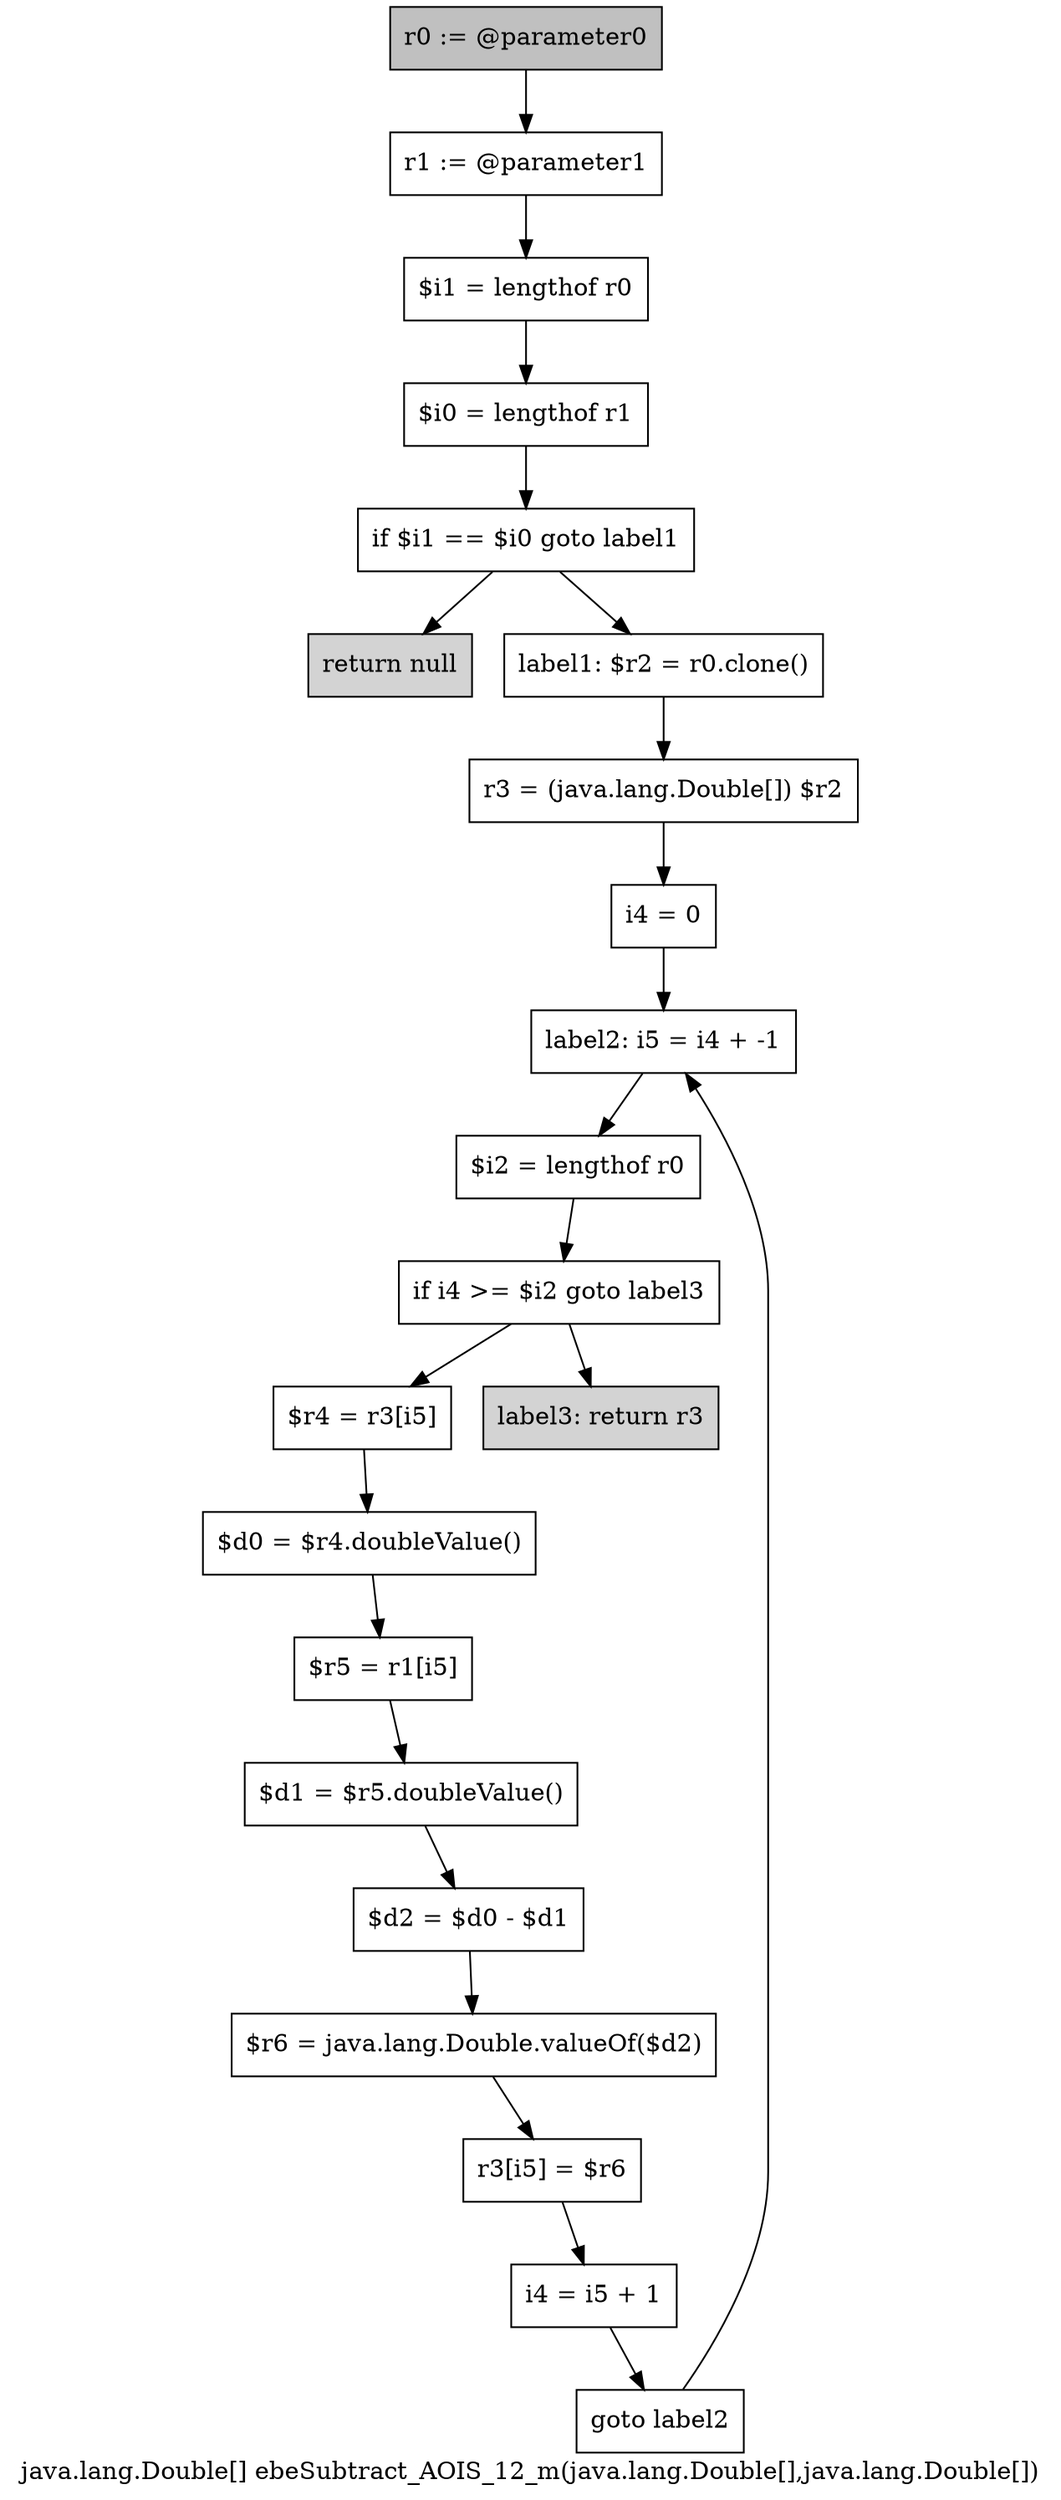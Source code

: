 digraph "java.lang.Double[] ebeSubtract_AOIS_12_m(java.lang.Double[],java.lang.Double[])" {
    label="java.lang.Double[] ebeSubtract_AOIS_12_m(java.lang.Double[],java.lang.Double[])";
    node [shape=box];
    "0" [style=filled,fillcolor=gray,label="r0 := @parameter0",];
    "1" [label="r1 := @parameter1",];
    "0"->"1";
    "2" [label="$i1 = lengthof r0",];
    "1"->"2";
    "3" [label="$i0 = lengthof r1",];
    "2"->"3";
    "4" [label="if $i1 == $i0 goto label1",];
    "3"->"4";
    "5" [style=filled,fillcolor=lightgray,label="return null",];
    "4"->"5";
    "6" [label="label1: $r2 = r0.clone()",];
    "4"->"6";
    "7" [label="r3 = (java.lang.Double[]) $r2",];
    "6"->"7";
    "8" [label="i4 = 0",];
    "7"->"8";
    "9" [label="label2: i5 = i4 + -1",];
    "8"->"9";
    "10" [label="$i2 = lengthof r0",];
    "9"->"10";
    "11" [label="if i4 >= $i2 goto label3",];
    "10"->"11";
    "12" [label="$r4 = r3[i5]",];
    "11"->"12";
    "21" [style=filled,fillcolor=lightgray,label="label3: return r3",];
    "11"->"21";
    "13" [label="$d0 = $r4.doubleValue()",];
    "12"->"13";
    "14" [label="$r5 = r1[i5]",];
    "13"->"14";
    "15" [label="$d1 = $r5.doubleValue()",];
    "14"->"15";
    "16" [label="$d2 = $d0 - $d1",];
    "15"->"16";
    "17" [label="$r6 = java.lang.Double.valueOf($d2)",];
    "16"->"17";
    "18" [label="r3[i5] = $r6",];
    "17"->"18";
    "19" [label="i4 = i5 + 1",];
    "18"->"19";
    "20" [label="goto label2",];
    "19"->"20";
    "20"->"9";
}
